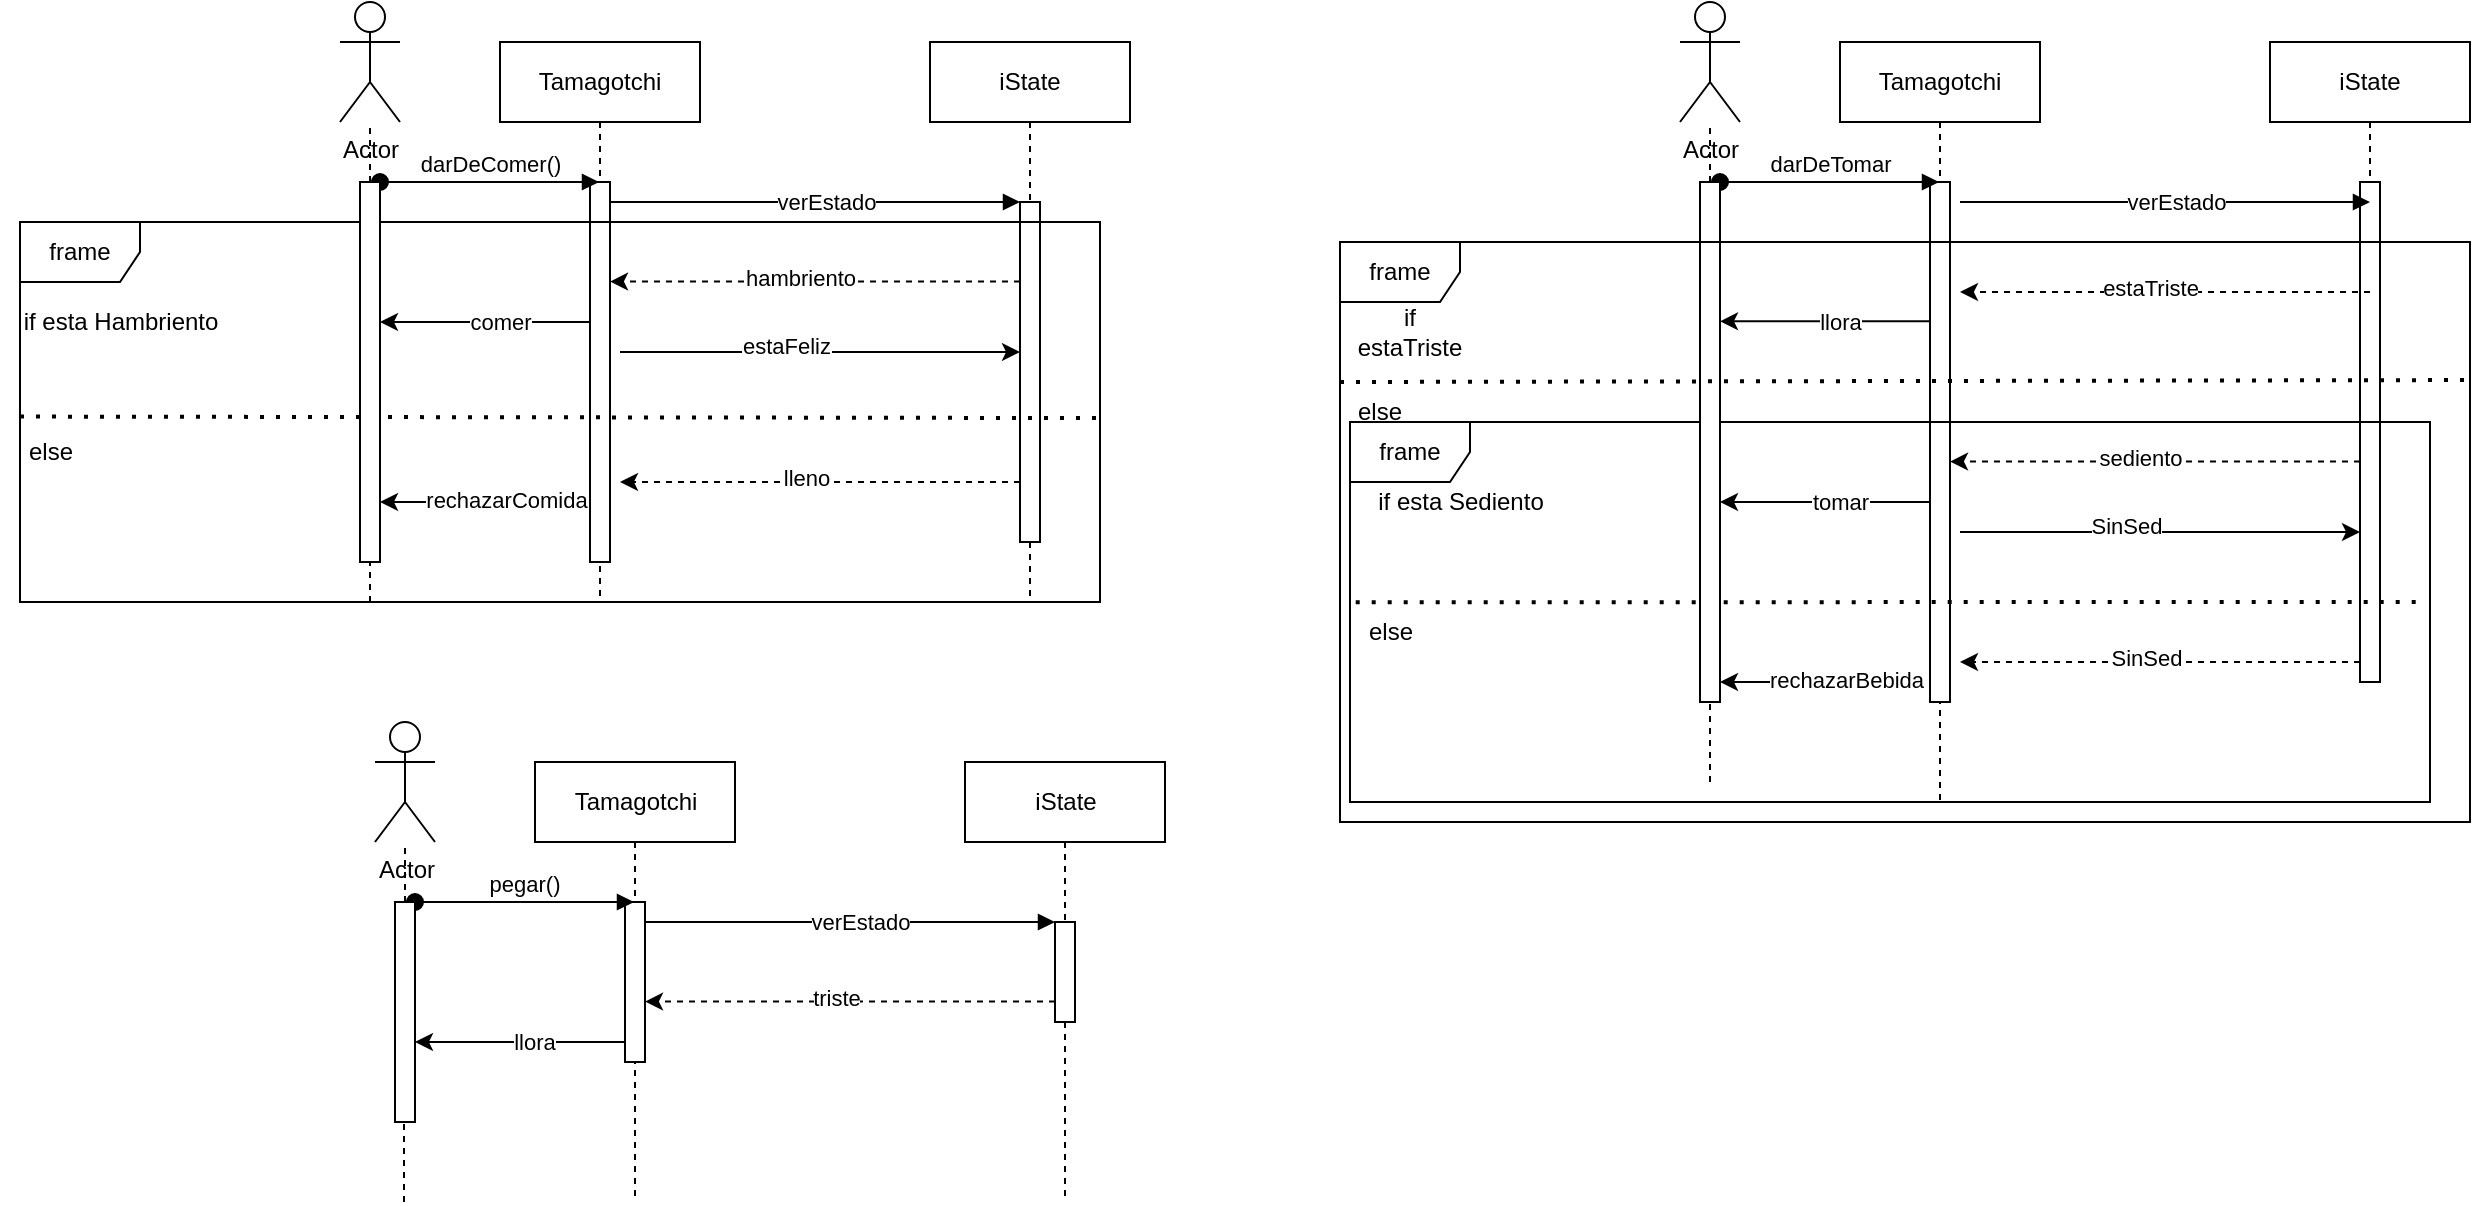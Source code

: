 <mxfile version="24.2.3" type="device">
  <diagram name="Page-1" id="2YBvvXClWsGukQMizWep">
    <mxGraphModel dx="1684" dy="459" grid="1" gridSize="10" guides="1" tooltips="1" connect="1" arrows="1" fold="1" page="1" pageScale="1" pageWidth="850" pageHeight="1100" math="0" shadow="0">
      <root>
        <mxCell id="0" />
        <mxCell id="1" parent="0" />
        <mxCell id="aM9ryv3xv72pqoxQDRHE-1" value="Tamagotchi" style="shape=umlLifeline;perimeter=lifelinePerimeter;whiteSpace=wrap;html=1;container=0;dropTarget=0;collapsible=0;recursiveResize=0;outlineConnect=0;portConstraint=eastwest;newEdgeStyle={&quot;edgeStyle&quot;:&quot;elbowEdgeStyle&quot;,&quot;elbow&quot;:&quot;vertical&quot;,&quot;curved&quot;:0,&quot;rounded&quot;:0};" parent="1" vertex="1">
          <mxGeometry x="110" y="40" width="100" height="280" as="geometry" />
        </mxCell>
        <mxCell id="aM9ryv3xv72pqoxQDRHE-2" value="&lt;span style=&quot;color: rgba(0, 0, 0, 0); font-family: monospace; font-size: 0px; text-align: start;&quot;&gt;%3CmxGraphModel%3E%3Croot%3E%3CmxCell%20id%3D%220%22%2F%3E%3CmxCell%20id%3D%221%22%20parent%3D%220%22%2F%3E%3CmxCell%20id%3D%222%22%20value%3D%22%22%20style%3D%22endArrow%3Dclassic%3Bhtml%3D1%3Brounded%3D0%3Bdashed%3D1%3B%22%20edge%3D%221%22%20parent%3D%221%22%3E%3CmxGeometry%20width%3D%2250%22%20height%3D%2250%22%20relative%3D%221%22%20as%3D%22geometry%22%3E%3CmxPoint%20x%3D%22370%22%20y%3D%22159.76%22%20as%3D%22sourcePoint%22%2F%3E%3CmxPoint%20x%3D%22165%22%20y%3D%22159.76%22%20as%3D%22targetPoint%22%2F%3E%3C%2FmxGeometry%3E%3C%2FmxCell%3E%3CmxCell%20id%3D%223%22%20value%3D%22hambriento%22%20style%3D%22edgeLabel%3Bhtml%3D1%3Balign%3Dcenter%3BverticalAlign%3Dmiddle%3Bresizable%3D0%3Bpoints%3D%5B%5D%3B%22%20vertex%3D%221%22%20connectable%3D%220%22%20parent%3D%222%22%3E%3CmxGeometry%20x%3D%220.073%22%20y%3D%22-2%22%20relative%3D%221%22%20as%3D%22geometry%22%3E%3CmxPoint%20as%3D%22offset%22%2F%3E%3C%2FmxGeometry%3E%3C%2FmxCell%3E%3C%2Froot%3E%3C%2FmxGraphModel%3E&lt;/span&gt;" style="html=1;points=[];perimeter=orthogonalPerimeter;outlineConnect=0;targetShapes=umlLifeline;portConstraint=eastwest;newEdgeStyle={&quot;edgeStyle&quot;:&quot;elbowEdgeStyle&quot;,&quot;elbow&quot;:&quot;vertical&quot;,&quot;curved&quot;:0,&quot;rounded&quot;:0};" parent="aM9ryv3xv72pqoxQDRHE-1" vertex="1">
          <mxGeometry x="45" y="70" width="10" height="190" as="geometry" />
        </mxCell>
        <mxCell id="aM9ryv3xv72pqoxQDRHE-5" value="iState" style="shape=umlLifeline;perimeter=lifelinePerimeter;whiteSpace=wrap;html=1;container=0;dropTarget=0;collapsible=0;recursiveResize=0;outlineConnect=0;portConstraint=eastwest;newEdgeStyle={&quot;edgeStyle&quot;:&quot;elbowEdgeStyle&quot;,&quot;elbow&quot;:&quot;vertical&quot;,&quot;curved&quot;:0,&quot;rounded&quot;:0};" parent="1" vertex="1">
          <mxGeometry x="325" y="40" width="100" height="280" as="geometry" />
        </mxCell>
        <mxCell id="aM9ryv3xv72pqoxQDRHE-6" value="" style="html=1;points=[];perimeter=orthogonalPerimeter;outlineConnect=0;targetShapes=umlLifeline;portConstraint=eastwest;newEdgeStyle={&quot;edgeStyle&quot;:&quot;elbowEdgeStyle&quot;,&quot;elbow&quot;:&quot;vertical&quot;,&quot;curved&quot;:0,&quot;rounded&quot;:0};" parent="aM9ryv3xv72pqoxQDRHE-5" vertex="1">
          <mxGeometry x="45" y="80" width="10" height="170" as="geometry" />
        </mxCell>
        <mxCell id="aM9ryv3xv72pqoxQDRHE-7" value="" style="html=1;verticalAlign=bottom;endArrow=block;edgeStyle=elbowEdgeStyle;elbow=vertical;curved=0;rounded=0;" parent="1" source="aM9ryv3xv72pqoxQDRHE-2" target="aM9ryv3xv72pqoxQDRHE-6" edge="1">
          <mxGeometry relative="1" as="geometry">
            <mxPoint x="300" y="130" as="sourcePoint" />
            <Array as="points">
              <mxPoint x="285" y="120" />
            </Array>
          </mxGeometry>
        </mxCell>
        <mxCell id="SROnAfn5t2hTbx7Tw3jQ-35" value="verEstado" style="edgeLabel;html=1;align=center;verticalAlign=middle;resizable=0;points=[];" vertex="1" connectable="0" parent="aM9ryv3xv72pqoxQDRHE-7">
          <mxGeometry x="0.048" relative="1" as="geometry">
            <mxPoint as="offset" />
          </mxGeometry>
        </mxCell>
        <mxCell id="SROnAfn5t2hTbx7Tw3jQ-30" value="Actor" style="shape=umlActor;verticalLabelPosition=bottom;verticalAlign=top;html=1;outlineConnect=0;" vertex="1" parent="1">
          <mxGeometry x="30" y="20" width="30" height="60" as="geometry" />
        </mxCell>
        <mxCell id="SROnAfn5t2hTbx7Tw3jQ-31" value="frame" style="shape=umlFrame;whiteSpace=wrap;html=1;pointerEvents=0;" vertex="1" parent="1">
          <mxGeometry x="-130" y="130" width="540" height="190" as="geometry" />
        </mxCell>
        <mxCell id="aM9ryv3xv72pqoxQDRHE-3" value="darDeComer()" style="html=1;verticalAlign=bottom;startArrow=oval;endArrow=block;startSize=8;edgeStyle=elbowEdgeStyle;elbow=vertical;curved=0;rounded=0;" parent="1" target="aM9ryv3xv72pqoxQDRHE-1" edge="1">
          <mxGeometry relative="1" as="geometry">
            <mxPoint x="50" y="110" as="sourcePoint" />
            <mxPoint x="139.5" y="109.966" as="targetPoint" />
          </mxGeometry>
        </mxCell>
        <mxCell id="SROnAfn5t2hTbx7Tw3jQ-32" value="if esta Hambriento" style="text;html=1;align=center;verticalAlign=middle;resizable=0;points=[];autosize=1;strokeColor=none;fillColor=none;" vertex="1" parent="1">
          <mxGeometry x="-140" y="165" width="120" height="30" as="geometry" />
        </mxCell>
        <mxCell id="SROnAfn5t2hTbx7Tw3jQ-36" value="" style="endArrow=classic;html=1;rounded=0;dashed=1;" edge="1" parent="1">
          <mxGeometry width="50" height="50" relative="1" as="geometry">
            <mxPoint x="370" y="159.76" as="sourcePoint" />
            <mxPoint x="165" y="159.76" as="targetPoint" />
          </mxGeometry>
        </mxCell>
        <mxCell id="SROnAfn5t2hTbx7Tw3jQ-38" value="hambriento" style="edgeLabel;html=1;align=center;verticalAlign=middle;resizable=0;points=[];" vertex="1" connectable="0" parent="SROnAfn5t2hTbx7Tw3jQ-36">
          <mxGeometry x="0.073" y="-2" relative="1" as="geometry">
            <mxPoint as="offset" />
          </mxGeometry>
        </mxCell>
        <mxCell id="SROnAfn5t2hTbx7Tw3jQ-44" value="" style="endArrow=none;dashed=1;html=1;dashPattern=1 3;strokeWidth=2;rounded=0;entryX=1.003;entryY=0.516;entryDx=0;entryDy=0;entryPerimeter=0;exitX=0;exitY=0.512;exitDx=0;exitDy=0;exitPerimeter=0;" edge="1" parent="1" source="SROnAfn5t2hTbx7Tw3jQ-31" target="SROnAfn5t2hTbx7Tw3jQ-31">
          <mxGeometry width="50" height="50" relative="1" as="geometry">
            <mxPoint x="-131.08" y="230" as="sourcePoint" />
            <mxPoint x="410.0" y="221.47" as="targetPoint" />
          </mxGeometry>
        </mxCell>
        <mxCell id="SROnAfn5t2hTbx7Tw3jQ-45" value="else" style="text;html=1;align=center;verticalAlign=middle;resizable=0;points=[];autosize=1;strokeColor=none;fillColor=none;" vertex="1" parent="1">
          <mxGeometry x="-140" y="230" width="50" height="30" as="geometry" />
        </mxCell>
        <mxCell id="SROnAfn5t2hTbx7Tw3jQ-46" value="" style="endArrow=none;dashed=1;html=1;rounded=0;" edge="1" parent="1" source="SROnAfn5t2hTbx7Tw3jQ-53" target="SROnAfn5t2hTbx7Tw3jQ-30">
          <mxGeometry width="50" height="50" relative="1" as="geometry">
            <mxPoint x="45" y="320" as="sourcePoint" />
            <mxPoint x="200" y="200" as="targetPoint" />
          </mxGeometry>
        </mxCell>
        <mxCell id="SROnAfn5t2hTbx7Tw3jQ-47" value="" style="endArrow=classic;html=1;rounded=0;" edge="1" parent="1" source="aM9ryv3xv72pqoxQDRHE-2">
          <mxGeometry width="50" height="50" relative="1" as="geometry">
            <mxPoint x="150" y="250" as="sourcePoint" />
            <mxPoint x="50" y="180" as="targetPoint" />
          </mxGeometry>
        </mxCell>
        <mxCell id="SROnAfn5t2hTbx7Tw3jQ-48" value="comer" style="edgeLabel;html=1;align=center;verticalAlign=middle;resizable=0;points=[];" vertex="1" connectable="0" parent="SROnAfn5t2hTbx7Tw3jQ-47">
          <mxGeometry x="-0.138" relative="1" as="geometry">
            <mxPoint as="offset" />
          </mxGeometry>
        </mxCell>
        <mxCell id="SROnAfn5t2hTbx7Tw3jQ-49" value="" style="endArrow=classic;html=1;rounded=0;" edge="1" parent="1" target="aM9ryv3xv72pqoxQDRHE-6">
          <mxGeometry width="50" height="50" relative="1" as="geometry">
            <mxPoint x="170" y="195" as="sourcePoint" />
            <mxPoint x="220" y="145" as="targetPoint" />
          </mxGeometry>
        </mxCell>
        <mxCell id="SROnAfn5t2hTbx7Tw3jQ-50" value="estaFeliz" style="edgeLabel;html=1;align=center;verticalAlign=middle;resizable=0;points=[];" vertex="1" connectable="0" parent="SROnAfn5t2hTbx7Tw3jQ-49">
          <mxGeometry x="-0.17" y="3" relative="1" as="geometry">
            <mxPoint as="offset" />
          </mxGeometry>
        </mxCell>
        <mxCell id="SROnAfn5t2hTbx7Tw3jQ-51" value="" style="endArrow=classic;html=1;rounded=0;dashed=1;" edge="1" parent="1">
          <mxGeometry width="50" height="50" relative="1" as="geometry">
            <mxPoint x="370" y="260" as="sourcePoint" />
            <mxPoint x="170" y="260" as="targetPoint" />
          </mxGeometry>
        </mxCell>
        <mxCell id="SROnAfn5t2hTbx7Tw3jQ-52" value="lleno" style="edgeLabel;html=1;align=center;verticalAlign=middle;resizable=0;points=[];" vertex="1" connectable="0" parent="SROnAfn5t2hTbx7Tw3jQ-51">
          <mxGeometry x="0.073" y="-2" relative="1" as="geometry">
            <mxPoint as="offset" />
          </mxGeometry>
        </mxCell>
        <mxCell id="SROnAfn5t2hTbx7Tw3jQ-54" value="" style="endArrow=none;dashed=1;html=1;rounded=0;" edge="1" parent="1" target="SROnAfn5t2hTbx7Tw3jQ-53">
          <mxGeometry width="50" height="50" relative="1" as="geometry">
            <mxPoint x="45" y="320" as="sourcePoint" />
            <mxPoint x="45" y="80" as="targetPoint" />
          </mxGeometry>
        </mxCell>
        <mxCell id="SROnAfn5t2hTbx7Tw3jQ-53" value="&lt;span style=&quot;color: rgba(0, 0, 0, 0); font-family: monospace; font-size: 0px; text-align: start;&quot;&gt;%3CmxGraphModel%3E%3Croot%3E%3CmxCell%20id%3D%220%22%2F%3E%3CmxCell%20id%3D%221%22%20parent%3D%220%22%2F%3E%3CmxCell%20id%3D%222%22%20value%3D%22%22%20style%3D%22endArrow%3Dclassic%3Bhtml%3D1%3Brounded%3D0%3Bdashed%3D1%3B%22%20edge%3D%221%22%20parent%3D%221%22%3E%3CmxGeometry%20width%3D%2250%22%20height%3D%2250%22%20relative%3D%221%22%20as%3D%22geometry%22%3E%3CmxPoint%20x%3D%22370%22%20y%3D%22159.76%22%20as%3D%22sourcePoint%22%2F%3E%3CmxPoint%20x%3D%22165%22%20y%3D%22159.76%22%20as%3D%22targetPoint%22%2F%3E%3C%2FmxGeometry%3E%3C%2FmxCell%3E%3CmxCell%20id%3D%223%22%20value%3D%22hambriento%22%20style%3D%22edgeLabel%3Bhtml%3D1%3Balign%3Dcenter%3BverticalAlign%3Dmiddle%3Bresizable%3D0%3Bpoints%3D%5B%5D%3B%22%20vertex%3D%221%22%20connectable%3D%220%22%20parent%3D%222%22%3E%3CmxGeometry%20x%3D%220.073%22%20y%3D%22-2%22%20relative%3D%221%22%20as%3D%22geometry%22%3E%3CmxPoint%20as%3D%22offset%22%2F%3E%3C%2FmxGeometry%3E%3C%2FmxCell%3E%3C%2Froot%3E%3C%2FmxGraphModel%3E&lt;/span&gt;" style="html=1;points=[];perimeter=orthogonalPerimeter;outlineConnect=0;targetShapes=umlLifeline;portConstraint=eastwest;newEdgeStyle={&quot;edgeStyle&quot;:&quot;elbowEdgeStyle&quot;,&quot;elbow&quot;:&quot;vertical&quot;,&quot;curved&quot;:0,&quot;rounded&quot;:0};" vertex="1" parent="1">
          <mxGeometry x="40" y="110" width="10" height="190" as="geometry" />
        </mxCell>
        <mxCell id="SROnAfn5t2hTbx7Tw3jQ-55" value="" style="endArrow=classic;html=1;rounded=0;" edge="1" parent="1">
          <mxGeometry width="50" height="50" relative="1" as="geometry">
            <mxPoint x="150" y="270" as="sourcePoint" />
            <mxPoint x="50.0" y="270" as="targetPoint" />
            <Array as="points">
              <mxPoint x="100" y="270" />
            </Array>
          </mxGeometry>
        </mxCell>
        <mxCell id="SROnAfn5t2hTbx7Tw3jQ-56" value="rechazarComida" style="edgeLabel;html=1;align=center;verticalAlign=middle;resizable=0;points=[];" vertex="1" connectable="0" parent="SROnAfn5t2hTbx7Tw3jQ-55">
          <mxGeometry x="-0.246" y="-1" relative="1" as="geometry">
            <mxPoint as="offset" />
          </mxGeometry>
        </mxCell>
        <mxCell id="SROnAfn5t2hTbx7Tw3jQ-82" value="Tamagotchi" style="shape=umlLifeline;perimeter=lifelinePerimeter;whiteSpace=wrap;html=1;container=0;dropTarget=0;collapsible=0;recursiveResize=0;outlineConnect=0;portConstraint=eastwest;newEdgeStyle={&quot;edgeStyle&quot;:&quot;elbowEdgeStyle&quot;,&quot;elbow&quot;:&quot;vertical&quot;,&quot;curved&quot;:0,&quot;rounded&quot;:0};" vertex="1" parent="1">
          <mxGeometry x="127.5" y="400" width="100" height="220" as="geometry" />
        </mxCell>
        <mxCell id="SROnAfn5t2hTbx7Tw3jQ-83" value="&lt;span style=&quot;color: rgba(0, 0, 0, 0); font-family: monospace; font-size: 0px; text-align: start;&quot;&gt;%3CmxGraphModel%3E%3Croot%3E%3CmxCell%20id%3D%220%22%2F%3E%3CmxCell%20id%3D%221%22%20parent%3D%220%22%2F%3E%3CmxCell%20id%3D%222%22%20value%3D%22%22%20style%3D%22endArrow%3Dclassic%3Bhtml%3D1%3Brounded%3D0%3Bdashed%3D1%3B%22%20edge%3D%221%22%20parent%3D%221%22%3E%3CmxGeometry%20width%3D%2250%22%20height%3D%2250%22%20relative%3D%221%22%20as%3D%22geometry%22%3E%3CmxPoint%20x%3D%22370%22%20y%3D%22159.76%22%20as%3D%22sourcePoint%22%2F%3E%3CmxPoint%20x%3D%22165%22%20y%3D%22159.76%22%20as%3D%22targetPoint%22%2F%3E%3C%2FmxGeometry%3E%3C%2FmxCell%3E%3CmxCell%20id%3D%223%22%20value%3D%22hambriento%22%20style%3D%22edgeLabel%3Bhtml%3D1%3Balign%3Dcenter%3BverticalAlign%3Dmiddle%3Bresizable%3D0%3Bpoints%3D%5B%5D%3B%22%20vertex%3D%221%22%20connectable%3D%220%22%20parent%3D%222%22%3E%3CmxGeometry%20x%3D%220.073%22%20y%3D%22-2%22%20relative%3D%221%22%20as%3D%22geometry%22%3E%3CmxPoint%20as%3D%22offset%22%2F%3E%3C%2FmxGeometry%3E%3C%2FmxCell%3E%3C%2Froot%3E%3C%2FmxGraphModel%3E&lt;/span&gt;" style="html=1;points=[];perimeter=orthogonalPerimeter;outlineConnect=0;targetShapes=umlLifeline;portConstraint=eastwest;newEdgeStyle={&quot;edgeStyle&quot;:&quot;elbowEdgeStyle&quot;,&quot;elbow&quot;:&quot;vertical&quot;,&quot;curved&quot;:0,&quot;rounded&quot;:0};" vertex="1" parent="SROnAfn5t2hTbx7Tw3jQ-82">
          <mxGeometry x="45" y="70" width="10" height="80" as="geometry" />
        </mxCell>
        <mxCell id="SROnAfn5t2hTbx7Tw3jQ-84" value="iState" style="shape=umlLifeline;perimeter=lifelinePerimeter;whiteSpace=wrap;html=1;container=0;dropTarget=0;collapsible=0;recursiveResize=0;outlineConnect=0;portConstraint=eastwest;newEdgeStyle={&quot;edgeStyle&quot;:&quot;elbowEdgeStyle&quot;,&quot;elbow&quot;:&quot;vertical&quot;,&quot;curved&quot;:0,&quot;rounded&quot;:0};" vertex="1" parent="1">
          <mxGeometry x="342.5" y="400" width="100" height="220" as="geometry" />
        </mxCell>
        <mxCell id="SROnAfn5t2hTbx7Tw3jQ-85" value="" style="html=1;points=[];perimeter=orthogonalPerimeter;outlineConnect=0;targetShapes=umlLifeline;portConstraint=eastwest;newEdgeStyle={&quot;edgeStyle&quot;:&quot;elbowEdgeStyle&quot;,&quot;elbow&quot;:&quot;vertical&quot;,&quot;curved&quot;:0,&quot;rounded&quot;:0};" vertex="1" parent="SROnAfn5t2hTbx7Tw3jQ-84">
          <mxGeometry x="45" y="80" width="10" height="50" as="geometry" />
        </mxCell>
        <mxCell id="SROnAfn5t2hTbx7Tw3jQ-86" value="" style="html=1;verticalAlign=bottom;endArrow=block;edgeStyle=elbowEdgeStyle;elbow=vertical;curved=0;rounded=0;" edge="1" parent="1" source="SROnAfn5t2hTbx7Tw3jQ-83" target="SROnAfn5t2hTbx7Tw3jQ-85">
          <mxGeometry relative="1" as="geometry">
            <mxPoint x="317.5" y="490" as="sourcePoint" />
            <Array as="points">
              <mxPoint x="302.5" y="480" />
            </Array>
          </mxGeometry>
        </mxCell>
        <mxCell id="SROnAfn5t2hTbx7Tw3jQ-87" value="verEstado" style="edgeLabel;html=1;align=center;verticalAlign=middle;resizable=0;points=[];" vertex="1" connectable="0" parent="SROnAfn5t2hTbx7Tw3jQ-86">
          <mxGeometry x="0.048" relative="1" as="geometry">
            <mxPoint as="offset" />
          </mxGeometry>
        </mxCell>
        <mxCell id="SROnAfn5t2hTbx7Tw3jQ-88" value="Actor" style="shape=umlActor;verticalLabelPosition=bottom;verticalAlign=top;html=1;outlineConnect=0;" vertex="1" parent="1">
          <mxGeometry x="47.5" y="380" width="30" height="60" as="geometry" />
        </mxCell>
        <mxCell id="SROnAfn5t2hTbx7Tw3jQ-90" value="pegar()" style="html=1;verticalAlign=bottom;startArrow=oval;endArrow=block;startSize=8;edgeStyle=elbowEdgeStyle;elbow=vertical;curved=0;rounded=0;" edge="1" parent="1" target="SROnAfn5t2hTbx7Tw3jQ-82">
          <mxGeometry x="-0.005" relative="1" as="geometry">
            <mxPoint x="67.5" y="470" as="sourcePoint" />
            <mxPoint x="157" y="469.966" as="targetPoint" />
            <mxPoint as="offset" />
          </mxGeometry>
        </mxCell>
        <mxCell id="SROnAfn5t2hTbx7Tw3jQ-92" value="" style="endArrow=classic;html=1;rounded=0;dashed=1;" edge="1" parent="1">
          <mxGeometry width="50" height="50" relative="1" as="geometry">
            <mxPoint x="387.5" y="519.76" as="sourcePoint" />
            <mxPoint x="182.5" y="519.76" as="targetPoint" />
          </mxGeometry>
        </mxCell>
        <mxCell id="SROnAfn5t2hTbx7Tw3jQ-93" value="triste" style="edgeLabel;html=1;align=center;verticalAlign=middle;resizable=0;points=[];" vertex="1" connectable="0" parent="SROnAfn5t2hTbx7Tw3jQ-92">
          <mxGeometry x="0.073" y="-2" relative="1" as="geometry">
            <mxPoint as="offset" />
          </mxGeometry>
        </mxCell>
        <mxCell id="SROnAfn5t2hTbx7Tw3jQ-96" value="" style="endArrow=none;dashed=1;html=1;rounded=0;" edge="1" parent="1" source="SROnAfn5t2hTbx7Tw3jQ-104" target="SROnAfn5t2hTbx7Tw3jQ-88">
          <mxGeometry width="50" height="50" relative="1" as="geometry">
            <mxPoint x="62.5" y="680" as="sourcePoint" />
            <mxPoint x="217.5" y="560" as="targetPoint" />
          </mxGeometry>
        </mxCell>
        <mxCell id="SROnAfn5t2hTbx7Tw3jQ-97" value="" style="endArrow=classic;html=1;rounded=0;" edge="1" parent="1" source="SROnAfn5t2hTbx7Tw3jQ-83">
          <mxGeometry width="50" height="50" relative="1" as="geometry">
            <mxPoint x="167.5" y="610" as="sourcePoint" />
            <mxPoint x="67.5" y="540" as="targetPoint" />
          </mxGeometry>
        </mxCell>
        <mxCell id="SROnAfn5t2hTbx7Tw3jQ-98" value="llora" style="edgeLabel;html=1;align=center;verticalAlign=middle;resizable=0;points=[];" vertex="1" connectable="0" parent="SROnAfn5t2hTbx7Tw3jQ-97">
          <mxGeometry x="-0.138" relative="1" as="geometry">
            <mxPoint as="offset" />
          </mxGeometry>
        </mxCell>
        <mxCell id="SROnAfn5t2hTbx7Tw3jQ-103" value="" style="endArrow=none;dashed=1;html=1;rounded=0;" edge="1" parent="1" target="SROnAfn5t2hTbx7Tw3jQ-104">
          <mxGeometry width="50" height="50" relative="1" as="geometry">
            <mxPoint x="62" y="620" as="sourcePoint" />
            <mxPoint x="62.5" y="440" as="targetPoint" />
          </mxGeometry>
        </mxCell>
        <mxCell id="SROnAfn5t2hTbx7Tw3jQ-104" value="&lt;span style=&quot;color: rgba(0, 0, 0, 0); font-family: monospace; font-size: 0px; text-align: start;&quot;&gt;%3CmxGraphModel%3E%3Croot%3E%3CmxCell%20id%3D%220%22%2F%3E%3CmxCell%20id%3D%221%22%20parent%3D%220%22%2F%3E%3CmxCell%20id%3D%222%22%20value%3D%22%22%20style%3D%22endArrow%3Dclassic%3Bhtml%3D1%3Brounded%3D0%3Bdashed%3D1%3B%22%20edge%3D%221%22%20parent%3D%221%22%3E%3CmxGeometry%20width%3D%2250%22%20height%3D%2250%22%20relative%3D%221%22%20as%3D%22geometry%22%3E%3CmxPoint%20x%3D%22370%22%20y%3D%22159.76%22%20as%3D%22sourcePoint%22%2F%3E%3CmxPoint%20x%3D%22165%22%20y%3D%22159.76%22%20as%3D%22targetPoint%22%2F%3E%3C%2FmxGeometry%3E%3C%2FmxCell%3E%3CmxCell%20id%3D%223%22%20value%3D%22hambriento%22%20style%3D%22edgeLabel%3Bhtml%3D1%3Balign%3Dcenter%3BverticalAlign%3Dmiddle%3Bresizable%3D0%3Bpoints%3D%5B%5D%3B%22%20vertex%3D%221%22%20connectable%3D%220%22%20parent%3D%222%22%3E%3CmxGeometry%20x%3D%220.073%22%20y%3D%22-2%22%20relative%3D%221%22%20as%3D%22geometry%22%3E%3CmxPoint%20as%3D%22offset%22%2F%3E%3C%2FmxGeometry%3E%3C%2FmxCell%3E%3C%2Froot%3E%3C%2FmxGraphModel%3E&lt;/span&gt;" style="html=1;points=[];perimeter=orthogonalPerimeter;outlineConnect=0;targetShapes=umlLifeline;portConstraint=eastwest;newEdgeStyle={&quot;edgeStyle&quot;:&quot;elbowEdgeStyle&quot;,&quot;elbow&quot;:&quot;vertical&quot;,&quot;curved&quot;:0,&quot;rounded&quot;:0};" vertex="1" parent="1">
          <mxGeometry x="57.5" y="470" width="10" height="110" as="geometry" />
        </mxCell>
        <mxCell id="SROnAfn5t2hTbx7Tw3jQ-107" value="Tamagotchi" style="shape=umlLifeline;perimeter=lifelinePerimeter;whiteSpace=wrap;html=1;container=0;dropTarget=0;collapsible=0;recursiveResize=0;outlineConnect=0;portConstraint=eastwest;newEdgeStyle={&quot;edgeStyle&quot;:&quot;elbowEdgeStyle&quot;,&quot;elbow&quot;:&quot;vertical&quot;,&quot;curved&quot;:0,&quot;rounded&quot;:0};" vertex="1" parent="1">
          <mxGeometry x="780" y="40" width="100" height="380" as="geometry" />
        </mxCell>
        <mxCell id="SROnAfn5t2hTbx7Tw3jQ-108" value="&lt;span style=&quot;color: rgba(0, 0, 0, 0); font-family: monospace; font-size: 0px; text-align: start;&quot;&gt;%3CmxGraphModel%3E%3Croot%3E%3CmxCell%20id%3D%220%22%2F%3E%3CmxCell%20id%3D%221%22%20parent%3D%220%22%2F%3E%3CmxCell%20id%3D%222%22%20value%3D%22%22%20style%3D%22endArrow%3Dclassic%3Bhtml%3D1%3Brounded%3D0%3Bdashed%3D1%3B%22%20edge%3D%221%22%20parent%3D%221%22%3E%3CmxGeometry%20width%3D%2250%22%20height%3D%2250%22%20relative%3D%221%22%20as%3D%22geometry%22%3E%3CmxPoint%20x%3D%22370%22%20y%3D%22159.76%22%20as%3D%22sourcePoint%22%2F%3E%3CmxPoint%20x%3D%22165%22%20y%3D%22159.76%22%20as%3D%22targetPoint%22%2F%3E%3C%2FmxGeometry%3E%3C%2FmxCell%3E%3CmxCell%20id%3D%223%22%20value%3D%22hambriento%22%20style%3D%22edgeLabel%3Bhtml%3D1%3Balign%3Dcenter%3BverticalAlign%3Dmiddle%3Bresizable%3D0%3Bpoints%3D%5B%5D%3B%22%20vertex%3D%221%22%20connectable%3D%220%22%20parent%3D%222%22%3E%3CmxGeometry%20x%3D%220.073%22%20y%3D%22-2%22%20relative%3D%221%22%20as%3D%22geometry%22%3E%3CmxPoint%20as%3D%22offset%22%2F%3E%3C%2FmxGeometry%3E%3C%2FmxCell%3E%3C%2Froot%3E%3C%2FmxGraphModel%3E&lt;/span&gt;" style="html=1;points=[];perimeter=orthogonalPerimeter;outlineConnect=0;targetShapes=umlLifeline;portConstraint=eastwest;newEdgeStyle={&quot;edgeStyle&quot;:&quot;elbowEdgeStyle&quot;,&quot;elbow&quot;:&quot;vertical&quot;,&quot;curved&quot;:0,&quot;rounded&quot;:0};" vertex="1" parent="SROnAfn5t2hTbx7Tw3jQ-107">
          <mxGeometry x="45" y="70" width="10" height="260" as="geometry" />
        </mxCell>
        <mxCell id="SROnAfn5t2hTbx7Tw3jQ-109" value="iState" style="shape=umlLifeline;perimeter=lifelinePerimeter;whiteSpace=wrap;html=1;container=0;dropTarget=0;collapsible=0;recursiveResize=0;outlineConnect=0;portConstraint=eastwest;newEdgeStyle={&quot;edgeStyle&quot;:&quot;elbowEdgeStyle&quot;,&quot;elbow&quot;:&quot;vertical&quot;,&quot;curved&quot;:0,&quot;rounded&quot;:0};" vertex="1" parent="1">
          <mxGeometry x="995" y="40" width="100" height="320" as="geometry" />
        </mxCell>
        <mxCell id="SROnAfn5t2hTbx7Tw3jQ-110" value="" style="html=1;points=[];perimeter=orthogonalPerimeter;outlineConnect=0;targetShapes=umlLifeline;portConstraint=eastwest;newEdgeStyle={&quot;edgeStyle&quot;:&quot;elbowEdgeStyle&quot;,&quot;elbow&quot;:&quot;vertical&quot;,&quot;curved&quot;:0,&quot;rounded&quot;:0};" vertex="1" parent="SROnAfn5t2hTbx7Tw3jQ-109">
          <mxGeometry x="45" y="70" width="10" height="250" as="geometry" />
        </mxCell>
        <mxCell id="SROnAfn5t2hTbx7Tw3jQ-111" value="" style="html=1;verticalAlign=bottom;endArrow=block;edgeStyle=elbowEdgeStyle;elbow=vertical;curved=0;rounded=0;" edge="1" parent="1">
          <mxGeometry relative="1" as="geometry">
            <mxPoint x="840" y="120" as="sourcePoint" />
            <Array as="points">
              <mxPoint x="960" y="120" />
            </Array>
            <mxPoint x="1045" y="120" as="targetPoint" />
          </mxGeometry>
        </mxCell>
        <mxCell id="SROnAfn5t2hTbx7Tw3jQ-112" value="verEstado" style="edgeLabel;html=1;align=center;verticalAlign=middle;resizable=0;points=[];" vertex="1" connectable="0" parent="SROnAfn5t2hTbx7Tw3jQ-111">
          <mxGeometry x="0.048" relative="1" as="geometry">
            <mxPoint as="offset" />
          </mxGeometry>
        </mxCell>
        <mxCell id="SROnAfn5t2hTbx7Tw3jQ-113" value="Actor" style="shape=umlActor;verticalLabelPosition=bottom;verticalAlign=top;html=1;outlineConnect=0;" vertex="1" parent="1">
          <mxGeometry x="700" y="20" width="30" height="60" as="geometry" />
        </mxCell>
        <mxCell id="SROnAfn5t2hTbx7Tw3jQ-114" value="frame" style="shape=umlFrame;whiteSpace=wrap;html=1;pointerEvents=0;" vertex="1" parent="1">
          <mxGeometry x="535" y="230" width="540" height="190" as="geometry" />
        </mxCell>
        <mxCell id="SROnAfn5t2hTbx7Tw3jQ-115" value="darDeTomar" style="html=1;verticalAlign=bottom;startArrow=oval;endArrow=block;startSize=8;edgeStyle=elbowEdgeStyle;elbow=vertical;curved=0;rounded=0;" edge="1" parent="1" target="SROnAfn5t2hTbx7Tw3jQ-107">
          <mxGeometry relative="1" as="geometry">
            <mxPoint x="720" y="110" as="sourcePoint" />
            <mxPoint x="809.5" y="109.966" as="targetPoint" />
          </mxGeometry>
        </mxCell>
        <mxCell id="SROnAfn5t2hTbx7Tw3jQ-116" value="if esta Sediento" style="text;html=1;align=center;verticalAlign=middle;resizable=0;points=[];autosize=1;strokeColor=none;fillColor=none;" vertex="1" parent="1">
          <mxGeometry x="535" y="255" width="110" height="30" as="geometry" />
        </mxCell>
        <mxCell id="SROnAfn5t2hTbx7Tw3jQ-117" value="" style="endArrow=classic;html=1;rounded=0;dashed=1;" edge="1" parent="1">
          <mxGeometry width="50" height="50" relative="1" as="geometry">
            <mxPoint x="1040" y="249.76" as="sourcePoint" />
            <mxPoint x="835" y="249.76" as="targetPoint" />
          </mxGeometry>
        </mxCell>
        <mxCell id="SROnAfn5t2hTbx7Tw3jQ-118" value="sediento" style="edgeLabel;html=1;align=center;verticalAlign=middle;resizable=0;points=[];" vertex="1" connectable="0" parent="SROnAfn5t2hTbx7Tw3jQ-117">
          <mxGeometry x="0.073" y="-2" relative="1" as="geometry">
            <mxPoint as="offset" />
          </mxGeometry>
        </mxCell>
        <mxCell id="SROnAfn5t2hTbx7Tw3jQ-119" value="" style="endArrow=none;dashed=1;html=1;dashPattern=1 3;strokeWidth=2;rounded=0;exitX=0.157;exitY=0.004;exitDx=0;exitDy=0;exitPerimeter=0;" edge="1" parent="1" source="SROnAfn5t2hTbx7Tw3jQ-120">
          <mxGeometry width="50" height="50" relative="1" as="geometry">
            <mxPoint x="538.92" y="320" as="sourcePoint" />
            <mxPoint x="1070" y="320" as="targetPoint" />
          </mxGeometry>
        </mxCell>
        <mxCell id="SROnAfn5t2hTbx7Tw3jQ-120" value="else" style="text;html=1;align=center;verticalAlign=middle;resizable=0;points=[];autosize=1;strokeColor=none;fillColor=none;" vertex="1" parent="1">
          <mxGeometry x="530" y="320" width="50" height="30" as="geometry" />
        </mxCell>
        <mxCell id="SROnAfn5t2hTbx7Tw3jQ-121" value="" style="endArrow=none;dashed=1;html=1;rounded=0;" edge="1" parent="1" source="SROnAfn5t2hTbx7Tw3jQ-129" target="SROnAfn5t2hTbx7Tw3jQ-113">
          <mxGeometry width="50" height="50" relative="1" as="geometry">
            <mxPoint x="715" y="320" as="sourcePoint" />
            <mxPoint x="870" y="200" as="targetPoint" />
          </mxGeometry>
        </mxCell>
        <mxCell id="SROnAfn5t2hTbx7Tw3jQ-122" value="" style="endArrow=classic;html=1;rounded=0;" edge="1" parent="1">
          <mxGeometry width="50" height="50" relative="1" as="geometry">
            <mxPoint x="825" y="270" as="sourcePoint" />
            <mxPoint x="720" y="270" as="targetPoint" />
          </mxGeometry>
        </mxCell>
        <mxCell id="SROnAfn5t2hTbx7Tw3jQ-123" value="tomar" style="edgeLabel;html=1;align=center;verticalAlign=middle;resizable=0;points=[];" vertex="1" connectable="0" parent="SROnAfn5t2hTbx7Tw3jQ-122">
          <mxGeometry x="-0.138" relative="1" as="geometry">
            <mxPoint as="offset" />
          </mxGeometry>
        </mxCell>
        <mxCell id="SROnAfn5t2hTbx7Tw3jQ-124" value="" style="endArrow=classic;html=1;rounded=0;" edge="1" parent="1">
          <mxGeometry width="50" height="50" relative="1" as="geometry">
            <mxPoint x="840" y="285" as="sourcePoint" />
            <mxPoint x="1040" y="285" as="targetPoint" />
          </mxGeometry>
        </mxCell>
        <mxCell id="SROnAfn5t2hTbx7Tw3jQ-125" value="SinSed" style="edgeLabel;html=1;align=center;verticalAlign=middle;resizable=0;points=[];" vertex="1" connectable="0" parent="SROnAfn5t2hTbx7Tw3jQ-124">
          <mxGeometry x="-0.17" y="3" relative="1" as="geometry">
            <mxPoint as="offset" />
          </mxGeometry>
        </mxCell>
        <mxCell id="SROnAfn5t2hTbx7Tw3jQ-126" value="" style="endArrow=classic;html=1;rounded=0;dashed=1;" edge="1" parent="1">
          <mxGeometry width="50" height="50" relative="1" as="geometry">
            <mxPoint x="1040" y="350" as="sourcePoint" />
            <mxPoint x="840" y="350" as="targetPoint" />
          </mxGeometry>
        </mxCell>
        <mxCell id="SROnAfn5t2hTbx7Tw3jQ-127" value="SinSed" style="edgeLabel;html=1;align=center;verticalAlign=middle;resizable=0;points=[];" vertex="1" connectable="0" parent="SROnAfn5t2hTbx7Tw3jQ-126">
          <mxGeometry x="0.073" y="-2" relative="1" as="geometry">
            <mxPoint as="offset" />
          </mxGeometry>
        </mxCell>
        <mxCell id="SROnAfn5t2hTbx7Tw3jQ-128" value="" style="endArrow=none;dashed=1;html=1;rounded=0;" edge="1" parent="1" target="SROnAfn5t2hTbx7Tw3jQ-129">
          <mxGeometry width="50" height="50" relative="1" as="geometry">
            <mxPoint x="715" y="410" as="sourcePoint" />
            <mxPoint x="715" y="390" as="targetPoint" />
          </mxGeometry>
        </mxCell>
        <mxCell id="SROnAfn5t2hTbx7Tw3jQ-129" value="&lt;span style=&quot;color: rgba(0, 0, 0, 0); font-family: monospace; font-size: 0px; text-align: start;&quot;&gt;%3CmxGraphModel%3E%3Croot%3E%3CmxCell%20id%3D%220%22%2F%3E%3CmxCell%20id%3D%221%22%20parent%3D%220%22%2F%3E%3CmxCell%20id%3D%222%22%20value%3D%22%22%20style%3D%22endArrow%3Dclassic%3Bhtml%3D1%3Brounded%3D0%3Bdashed%3D1%3B%22%20edge%3D%221%22%20parent%3D%221%22%3E%3CmxGeometry%20width%3D%2250%22%20height%3D%2250%22%20relative%3D%221%22%20as%3D%22geometry%22%3E%3CmxPoint%20x%3D%22370%22%20y%3D%22159.76%22%20as%3D%22sourcePoint%22%2F%3E%3CmxPoint%20x%3D%22165%22%20y%3D%22159.76%22%20as%3D%22targetPoint%22%2F%3E%3C%2FmxGeometry%3E%3C%2FmxCell%3E%3CmxCell%20id%3D%223%22%20value%3D%22hambriento%22%20style%3D%22edgeLabel%3Bhtml%3D1%3Balign%3Dcenter%3BverticalAlign%3Dmiddle%3Bresizable%3D0%3Bpoints%3D%5B%5D%3B%22%20vertex%3D%221%22%20connectable%3D%220%22%20parent%3D%222%22%3E%3CmxGeometry%20x%3D%220.073%22%20y%3D%22-2%22%20relative%3D%221%22%20as%3D%22geometry%22%3E%3CmxPoint%20as%3D%22offset%22%2F%3E%3C%2FmxGeometry%3E%3C%2FmxCell%3E%3C%2Froot%3E%3C%2FmxGraphModel%3E&lt;/span&gt;" style="html=1;points=[];perimeter=orthogonalPerimeter;outlineConnect=0;targetShapes=umlLifeline;portConstraint=eastwest;newEdgeStyle={&quot;edgeStyle&quot;:&quot;elbowEdgeStyle&quot;,&quot;elbow&quot;:&quot;vertical&quot;,&quot;curved&quot;:0,&quot;rounded&quot;:0};" vertex="1" parent="1">
          <mxGeometry x="710" y="110" width="10" height="260" as="geometry" />
        </mxCell>
        <mxCell id="SROnAfn5t2hTbx7Tw3jQ-130" value="" style="endArrow=classic;html=1;rounded=0;" edge="1" parent="1">
          <mxGeometry width="50" height="50" relative="1" as="geometry">
            <mxPoint x="820" y="360" as="sourcePoint" />
            <mxPoint x="720.0" y="360" as="targetPoint" />
            <Array as="points" />
          </mxGeometry>
        </mxCell>
        <mxCell id="SROnAfn5t2hTbx7Tw3jQ-131" value="rechazarBebida" style="edgeLabel;html=1;align=center;verticalAlign=middle;resizable=0;points=[];" vertex="1" connectable="0" parent="SROnAfn5t2hTbx7Tw3jQ-130">
          <mxGeometry x="-0.246" y="-1" relative="1" as="geometry">
            <mxPoint as="offset" />
          </mxGeometry>
        </mxCell>
        <mxCell id="SROnAfn5t2hTbx7Tw3jQ-132" value="frame" style="shape=umlFrame;whiteSpace=wrap;html=1;pointerEvents=0;" vertex="1" parent="1">
          <mxGeometry x="530" y="140" width="565" height="290" as="geometry" />
        </mxCell>
        <mxCell id="SROnAfn5t2hTbx7Tw3jQ-134" value="if estaTriste" style="text;html=1;align=center;verticalAlign=middle;whiteSpace=wrap;rounded=0;" vertex="1" parent="1">
          <mxGeometry x="535" y="170" width="60" height="30" as="geometry" />
        </mxCell>
        <mxCell id="SROnAfn5t2hTbx7Tw3jQ-135" value="" style="endArrow=classic;html=1;rounded=0;dashed=1;" edge="1" parent="1">
          <mxGeometry width="50" height="50" relative="1" as="geometry">
            <mxPoint x="1045" y="165" as="sourcePoint" />
            <mxPoint x="840" y="165" as="targetPoint" />
          </mxGeometry>
        </mxCell>
        <mxCell id="SROnAfn5t2hTbx7Tw3jQ-136" value="estaTriste" style="edgeLabel;html=1;align=center;verticalAlign=middle;resizable=0;points=[];" vertex="1" connectable="0" parent="SROnAfn5t2hTbx7Tw3jQ-135">
          <mxGeometry x="0.073" y="-2" relative="1" as="geometry">
            <mxPoint as="offset" />
          </mxGeometry>
        </mxCell>
        <mxCell id="SROnAfn5t2hTbx7Tw3jQ-137" value="" style="endArrow=classic;html=1;rounded=0;" edge="1" parent="1">
          <mxGeometry width="50" height="50" relative="1" as="geometry">
            <mxPoint x="824.5" y="179.66" as="sourcePoint" />
            <mxPoint x="720" y="179.66" as="targetPoint" />
          </mxGeometry>
        </mxCell>
        <mxCell id="SROnAfn5t2hTbx7Tw3jQ-138" value="llora" style="edgeLabel;html=1;align=center;verticalAlign=middle;resizable=0;points=[];" vertex="1" connectable="0" parent="SROnAfn5t2hTbx7Tw3jQ-137">
          <mxGeometry x="-0.138" relative="1" as="geometry">
            <mxPoint as="offset" />
          </mxGeometry>
        </mxCell>
        <mxCell id="SROnAfn5t2hTbx7Tw3jQ-139" value="else" style="text;html=1;align=center;verticalAlign=middle;whiteSpace=wrap;rounded=0;" vertex="1" parent="1">
          <mxGeometry x="520" y="210" width="60" height="30" as="geometry" />
        </mxCell>
        <mxCell id="SROnAfn5t2hTbx7Tw3jQ-140" value="" style="endArrow=none;dashed=1;html=1;dashPattern=1 3;strokeWidth=2;rounded=0;exitX=0.157;exitY=0.004;exitDx=0;exitDy=0;exitPerimeter=0;entryX=1.001;entryY=0.238;entryDx=0;entryDy=0;entryPerimeter=0;" edge="1" parent="1" target="SROnAfn5t2hTbx7Tw3jQ-132">
          <mxGeometry width="50" height="50" relative="1" as="geometry">
            <mxPoint x="530" y="210" as="sourcePoint" />
            <mxPoint x="1062" y="210" as="targetPoint" />
          </mxGeometry>
        </mxCell>
      </root>
    </mxGraphModel>
  </diagram>
</mxfile>
